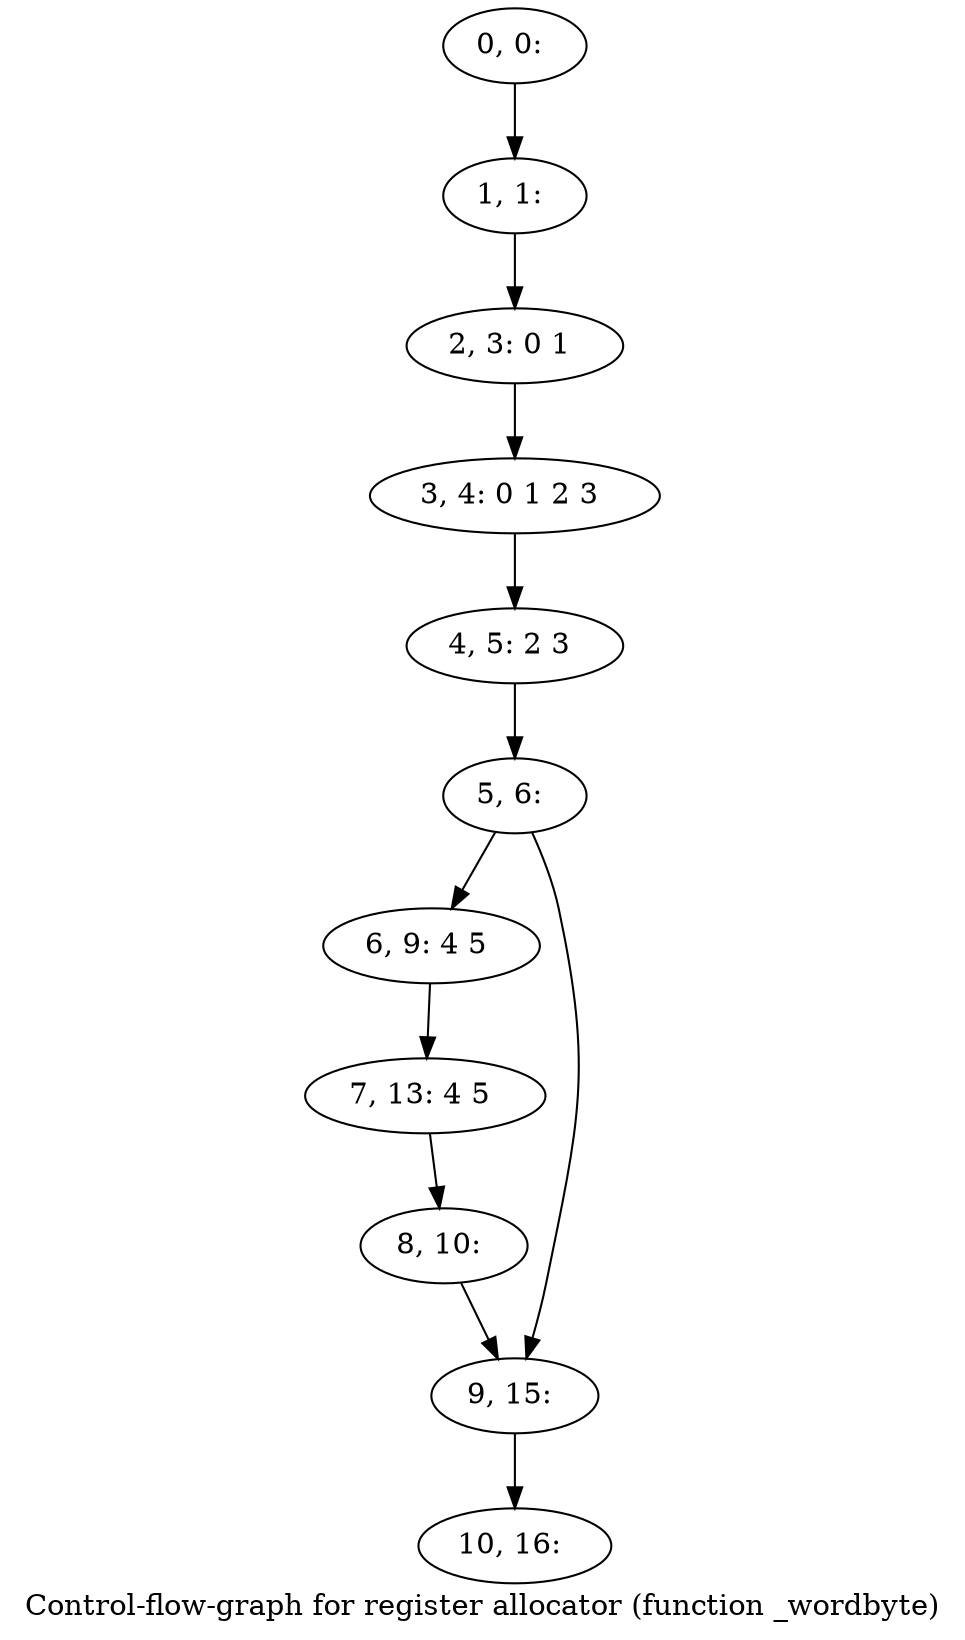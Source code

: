 digraph G {
graph [label="Control-flow-graph for register allocator (function _wordbyte)"]
0[label="0, 0: "];
1[label="1, 1: "];
2[label="2, 3: 0 1 "];
3[label="3, 4: 0 1 2 3 "];
4[label="4, 5: 2 3 "];
5[label="5, 6: "];
6[label="6, 9: 4 5 "];
7[label="7, 13: 4 5 "];
8[label="8, 10: "];
9[label="9, 15: "];
10[label="10, 16: "];
0->1 ;
1->2 ;
2->3 ;
3->4 ;
4->5 ;
5->6 ;
5->9 ;
6->7 ;
7->8 ;
8->9 ;
9->10 ;
}
